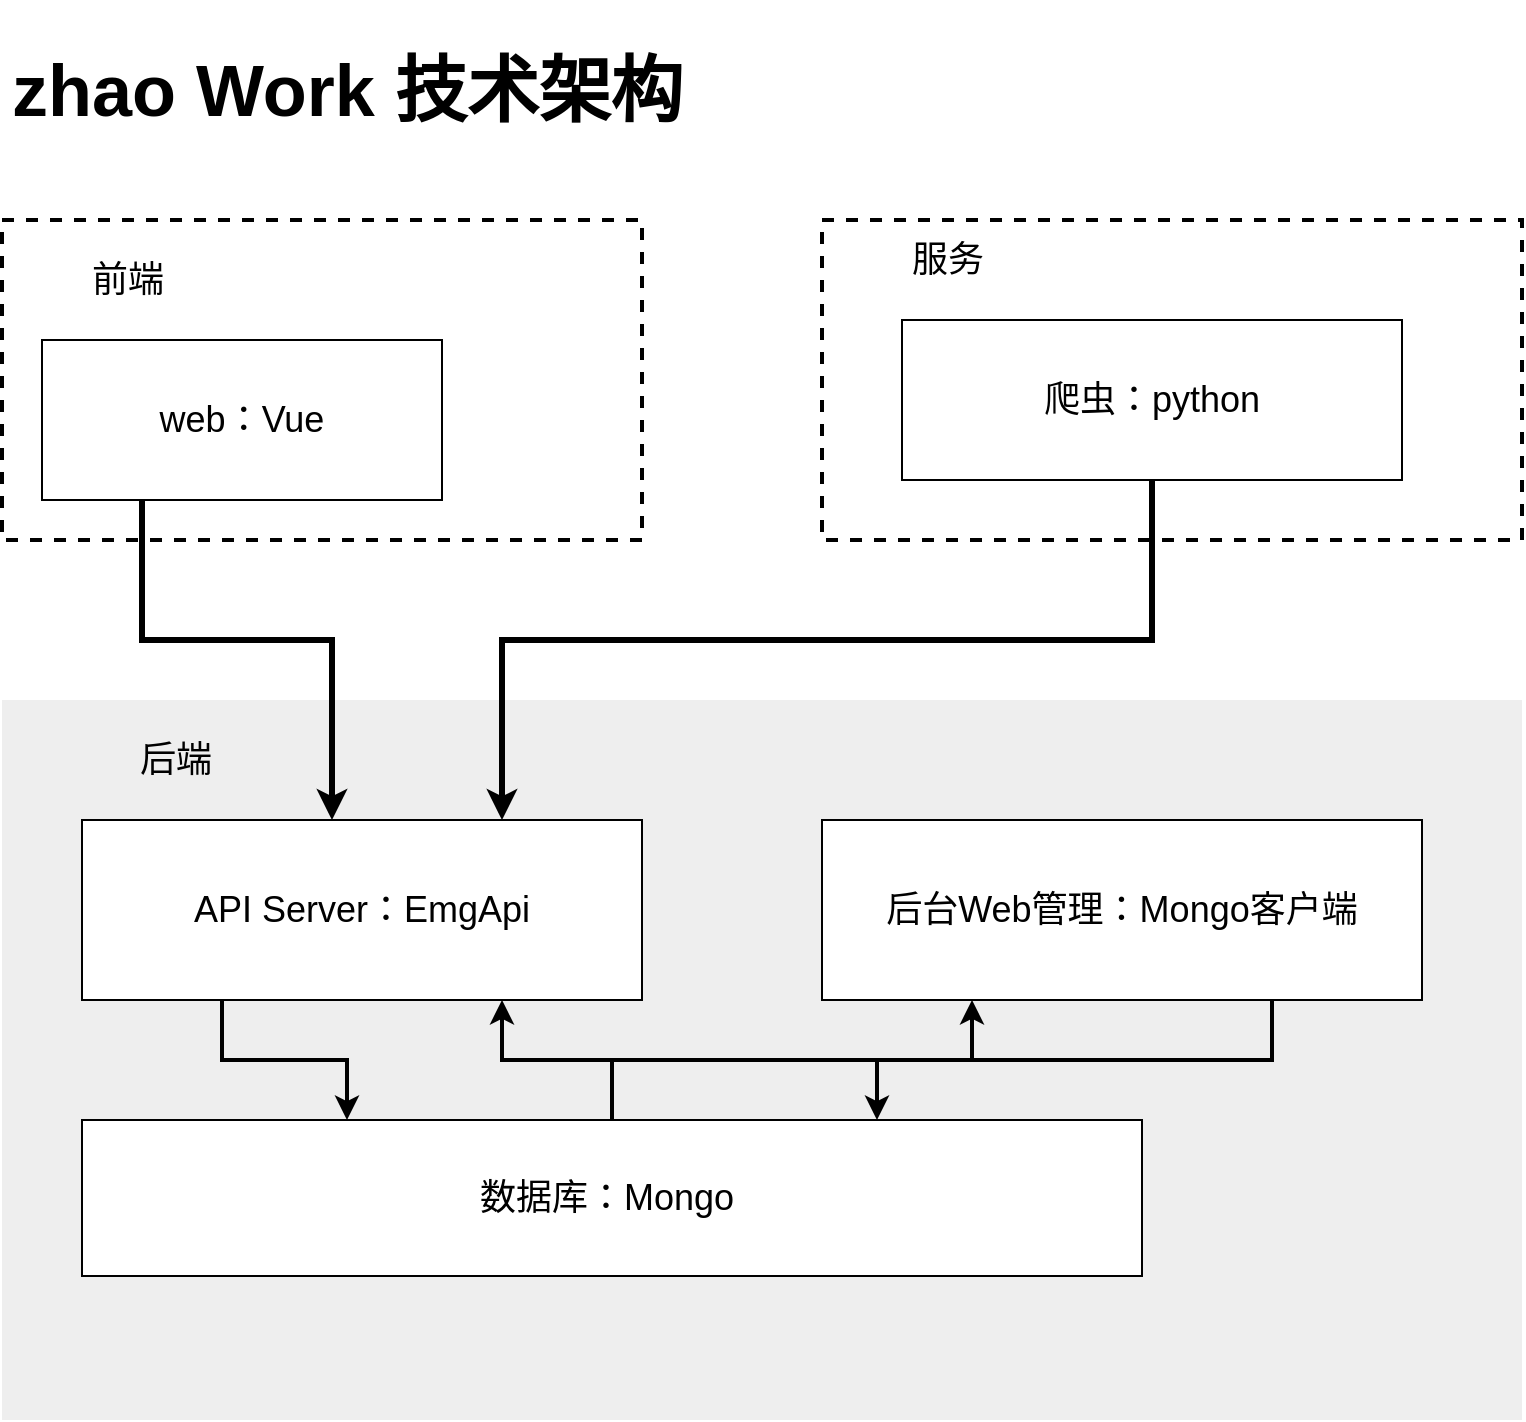 <mxfile version="13.9.9" type="device" pages="2"><diagram id="X8cgJ66jpq80ksRg-nBH" name="第 1 页"><mxGraphModel dx="2066" dy="1220" grid="1" gridSize="10" guides="1" tooltips="1" connect="1" arrows="1" fold="1" page="1" pageScale="1" pageWidth="827" pageHeight="1169" math="0" shadow="0"><root><mxCell id="0"/><mxCell id="1" parent="0"/><mxCell id="aArxwk0Wnh7GSH9hjA1O-50" value="" style="rounded=0;whiteSpace=wrap;html=1;fontSize=18;dashed=1;fillColor=none;strokeWidth=2;" parent="1" vertex="1"><mxGeometry x="40" y="140" width="320" height="160" as="geometry"/></mxCell><mxCell id="aArxwk0Wnh7GSH9hjA1O-47" value="" style="rounded=0;whiteSpace=wrap;html=1;fontSize=18;dashed=1;fillColor=none;strokeWidth=2;" parent="1" vertex="1"><mxGeometry x="450" y="140" width="350" height="160" as="geometry"/></mxCell><mxCell id="aArxwk0Wnh7GSH9hjA1O-35" value="" style="rounded=0;whiteSpace=wrap;html=1;fontSize=18;fillColor=#eeeeee;strokeColor=none;" parent="1" vertex="1"><mxGeometry x="40" y="380" width="760" height="360" as="geometry"/></mxCell><mxCell id="3tA-WpSXmy4l31S2rD-j-2" style="edgeStyle=orthogonalEdgeStyle;rounded=0;orthogonalLoop=1;jettySize=auto;html=1;exitX=0.25;exitY=1;exitDx=0;exitDy=0;entryX=0.25;entryY=0;entryDx=0;entryDy=0;strokeWidth=2;" parent="1" source="aArxwk0Wnh7GSH9hjA1O-2" target="aArxwk0Wnh7GSH9hjA1O-3" edge="1"><mxGeometry relative="1" as="geometry"><mxPoint x="213" y="585" as="targetPoint"/></mxGeometry></mxCell><mxCell id="aArxwk0Wnh7GSH9hjA1O-2" value="API Server：EmgApi" style="rounded=0;whiteSpace=wrap;html=1;fontSize=18;" parent="1" vertex="1"><mxGeometry x="80" y="440" width="280" height="90" as="geometry"/></mxCell><mxCell id="3tA-WpSXmy4l31S2rD-j-4" style="edgeStyle=orthogonalEdgeStyle;rounded=0;orthogonalLoop=1;jettySize=auto;html=1;entryX=0.75;entryY=1;entryDx=0;entryDy=0;strokeWidth=2;" parent="1" source="aArxwk0Wnh7GSH9hjA1O-3" target="aArxwk0Wnh7GSH9hjA1O-2" edge="1"><mxGeometry relative="1" as="geometry"/></mxCell><mxCell id="3tA-WpSXmy4l31S2rD-j-7" style="edgeStyle=orthogonalEdgeStyle;rounded=0;orthogonalLoop=1;jettySize=auto;html=1;entryX=0.25;entryY=1;entryDx=0;entryDy=0;strokeWidth=2;" parent="1" source="aArxwk0Wnh7GSH9hjA1O-3" target="aArxwk0Wnh7GSH9hjA1O-23" edge="1"><mxGeometry relative="1" as="geometry"/></mxCell><mxCell id="aArxwk0Wnh7GSH9hjA1O-3" value="&lt;span style=&quot;font-size: 18px&quot;&gt;数据库：&lt;/span&gt;Mongo&amp;nbsp;" style="rounded=0;whiteSpace=wrap;html=1;fontSize=18;" parent="1" vertex="1"><mxGeometry x="80" y="590" width="530" height="78" as="geometry"/></mxCell><mxCell id="S6dNF02ETwmmvND1SrEv-8" style="edgeStyle=orthogonalEdgeStyle;rounded=0;orthogonalLoop=1;jettySize=auto;html=1;exitX=0.25;exitY=1;exitDx=0;exitDy=0;endArrow=classic;endFill=1;strokeWidth=3;" parent="1" source="aArxwk0Wnh7GSH9hjA1O-8" target="aArxwk0Wnh7GSH9hjA1O-2" edge="1"><mxGeometry relative="1" as="geometry"><Array as="points"><mxPoint x="110" y="350"/><mxPoint x="205" y="350"/></Array></mxGeometry></mxCell><mxCell id="aArxwk0Wnh7GSH9hjA1O-8" value="web：Vue&lt;br&gt;" style="rounded=0;whiteSpace=wrap;html=1;fontSize=18;" parent="1" vertex="1"><mxGeometry x="60" y="200" width="200" height="80" as="geometry"/></mxCell><mxCell id="S6dNF02ETwmmvND1SrEv-7" style="edgeStyle=orthogonalEdgeStyle;rounded=0;orthogonalLoop=1;jettySize=auto;html=1;entryX=0.75;entryY=0;entryDx=0;entryDy=0;endArrow=classic;endFill=1;strokeWidth=3;" parent="1" source="aArxwk0Wnh7GSH9hjA1O-15" target="aArxwk0Wnh7GSH9hjA1O-2" edge="1"><mxGeometry relative="1" as="geometry"><Array as="points"><mxPoint x="615" y="350"/><mxPoint x="290" y="350"/></Array></mxGeometry></mxCell><mxCell id="aArxwk0Wnh7GSH9hjA1O-15" value="爬虫：python" style="rounded=0;whiteSpace=wrap;html=1;fontSize=18;" parent="1" vertex="1"><mxGeometry x="490" y="190" width="250" height="80" as="geometry"/></mxCell><mxCell id="3tA-WpSXmy4l31S2rD-j-5" style="edgeStyle=orthogonalEdgeStyle;rounded=0;orthogonalLoop=1;jettySize=auto;html=1;entryX=0.75;entryY=0;entryDx=0;entryDy=0;strokeWidth=2;exitX=0.75;exitY=1;exitDx=0;exitDy=0;" parent="1" source="aArxwk0Wnh7GSH9hjA1O-23" target="aArxwk0Wnh7GSH9hjA1O-3" edge="1"><mxGeometry relative="1" as="geometry"/></mxCell><mxCell id="aArxwk0Wnh7GSH9hjA1O-23" value="后台Web管理：Mongo客户端" style="rounded=0;whiteSpace=wrap;html=1;fontSize=18;" parent="1" vertex="1"><mxGeometry x="450" y="440" width="300" height="90" as="geometry"/></mxCell><mxCell id="aArxwk0Wnh7GSH9hjA1O-46" value="后端" style="text;html=1;strokeColor=none;fillColor=none;align=center;verticalAlign=middle;whiteSpace=wrap;rounded=0;fontSize=18;" parent="1" vertex="1"><mxGeometry x="64" y="400" width="126" height="20" as="geometry"/></mxCell><mxCell id="aArxwk0Wnh7GSH9hjA1O-48" value="服务" style="text;html=1;strokeColor=none;fillColor=none;align=center;verticalAlign=middle;whiteSpace=wrap;rounded=0;fontSize=18;" parent="1" vertex="1"><mxGeometry x="450" y="150" width="126" height="20" as="geometry"/></mxCell><mxCell id="aArxwk0Wnh7GSH9hjA1O-49" value="前端" style="text;html=1;strokeColor=none;fillColor=none;align=center;verticalAlign=middle;whiteSpace=wrap;rounded=0;fontSize=18;" parent="1" vertex="1"><mxGeometry x="40" y="160" width="126" height="20" as="geometry"/></mxCell><mxCell id="aArxwk0Wnh7GSH9hjA1O-51" value="&lt;h1&gt;zhao Work 技术架构&lt;/h1&gt;" style="text;html=1;strokeColor=none;fillColor=none;spacing=5;spacingTop=-20;whiteSpace=wrap;overflow=hidden;rounded=0;dashed=1;fontSize=18;" parent="1" vertex="1"><mxGeometry x="40" y="40" width="540" height="70" as="geometry"/></mxCell></root></mxGraphModel></diagram><diagram id="y7w9387v_zt7rYnUDoe4" name="爬虫"><mxGraphModel dx="2066" dy="1220" grid="1" gridSize="10" guides="1" tooltips="1" connect="1" arrows="1" fold="1" page="1" pageScale="1" pageWidth="827" pageHeight="1169" math="0" shadow="0"><root><mxCell id="hwkAR3Sx68XK1W8Y5agr-0"/><mxCell id="hwkAR3Sx68XK1W8Y5agr-1" parent="hwkAR3Sx68XK1W8Y5agr-0"/><mxCell id="GFyawyctItfFfE_kZGXu-1" value="数据解析" style="rounded=0;whiteSpace=wrap;html=1;fontSize=18;" vertex="1" parent="hwkAR3Sx68XK1W8Y5agr-1"><mxGeometry x="440" y="545" width="240" height="80" as="geometry"/></mxCell><mxCell id="GFyawyctItfFfE_kZGXu-4" value="&lt;span style=&quot;font-size: 18px&quot;&gt;数据存储&lt;/span&gt;" style="rounded=0;whiteSpace=wrap;html=1;fontSize=18;" vertex="1" parent="hwkAR3Sx68XK1W8Y5agr-1"><mxGeometry x="440" y="720" width="240" height="120" as="geometry"/></mxCell><mxCell id="GFyawyctItfFfE_kZGXu-6" value="根据职位&lt;br&gt;生成抓取任务" style="rounded=0;whiteSpace=wrap;html=1;fontSize=18;" vertex="1" parent="hwkAR3Sx68XK1W8Y5agr-1"><mxGeometry x="440" y="130" width="240" height="80" as="geometry"/></mxCell><mxCell id="GFyawyctItfFfE_kZGXu-8" value="爬虫1: 职位列表页" style="rounded=0;whiteSpace=wrap;html=1;fontSize=18;" vertex="1" parent="hwkAR3Sx68XK1W8Y5agr-1"><mxGeometry x="440" y="320" width="240" height="80" as="geometry"/></mxCell><mxCell id="GFyawyctItfFfE_kZGXu-12" value="采集主流程" style="text;html=1;strokeColor=none;fillColor=none;align=center;verticalAlign=middle;whiteSpace=wrap;rounded=0;fontSize=18;" vertex="1" parent="hwkAR3Sx68XK1W8Y5agr-1"><mxGeometry x="80" y="80" width="126" height="20" as="geometry"/></mxCell><mxCell id="GFyawyctItfFfE_kZGXu-14" style="edgeStyle=orthogonalEdgeStyle;rounded=0;orthogonalLoop=1;jettySize=auto;html=1;entryX=0;entryY=0.5;entryDx=0;entryDy=0;exitX=1;exitY=0.25;exitDx=0;exitDy=0;" edge="1" parent="hwkAR3Sx68XK1W8Y5agr-1" source="GFyawyctItfFfE_kZGXu-13" target="GFyawyctItfFfE_kZGXu-6"><mxGeometry relative="1" as="geometry"/></mxCell><mxCell id="GFyawyctItfFfE_kZGXu-15" value="抓取任务" style="edgeLabel;html=1;align=center;verticalAlign=middle;resizable=0;points=[];" vertex="1" connectable="0" parent="GFyawyctItfFfE_kZGXu-14"><mxGeometry x="0.013" y="1" relative="1" as="geometry"><mxPoint as="offset"/></mxGeometry></mxCell><mxCell id="GFyawyctItfFfE_kZGXu-23" style="edgeStyle=orthogonalEdgeStyle;rounded=0;orthogonalLoop=1;jettySize=auto;html=1;entryX=0.5;entryY=0;entryDx=0;entryDy=0;" edge="1" parent="hwkAR3Sx68XK1W8Y5agr-1" source="GFyawyctItfFfE_kZGXu-13" target="GFyawyctItfFfE_kZGXu-22"><mxGeometry relative="1" as="geometry"/></mxCell><mxCell id="GFyawyctItfFfE_kZGXu-13" value="调度准备" style="rounded=0;whiteSpace=wrap;html=1;fontSize=18;" vertex="1" parent="hwkAR3Sx68XK1W8Y5agr-1"><mxGeometry x="80" y="120" width="200" height="200" as="geometry"/></mxCell><mxCell id="GFyawyctItfFfE_kZGXu-24" style="edgeStyle=orthogonalEdgeStyle;rounded=0;orthogonalLoop=1;jettySize=auto;html=1;exitX=1;exitY=0.25;exitDx=0;exitDy=0;entryX=0;entryY=0.5;entryDx=0;entryDy=0;" edge="1" parent="hwkAR3Sx68XK1W8Y5agr-1" source="GFyawyctItfFfE_kZGXu-22" target="GFyawyctItfFfE_kZGXu-8"><mxGeometry relative="1" as="geometry"/></mxCell><mxCell id="GFyawyctItfFfE_kZGXu-25" style="edgeStyle=orthogonalEdgeStyle;rounded=0;orthogonalLoop=1;jettySize=auto;html=1;exitX=1;exitY=0.5;exitDx=0;exitDy=0;" edge="1" parent="hwkAR3Sx68XK1W8Y5agr-1" source="GFyawyctItfFfE_kZGXu-22"><mxGeometry relative="1" as="geometry"><mxPoint x="438" y="558" as="targetPoint"/></mxGeometry></mxCell><mxCell id="GFyawyctItfFfE_kZGXu-27" style="edgeStyle=orthogonalEdgeStyle;rounded=0;orthogonalLoop=1;jettySize=auto;html=1;" edge="1" parent="hwkAR3Sx68XK1W8Y5agr-1" source="GFyawyctItfFfE_kZGXu-22" target="GFyawyctItfFfE_kZGXu-4"><mxGeometry relative="1" as="geometry"><Array as="points"><mxPoint x="180" y="680"/><mxPoint x="560" y="680"/></Array></mxGeometry></mxCell><mxCell id="GFyawyctItfFfE_kZGXu-22" value="调度执行" style="rounded=0;whiteSpace=wrap;html=1;fontSize=18;" vertex="1" parent="hwkAR3Sx68XK1W8Y5agr-1"><mxGeometry x="80" y="398" width="200" height="200" as="geometry"/></mxCell><mxCell id="GFyawyctItfFfE_kZGXu-28" value="1. 根据职位 list，生成 URLList" style="rounded=0;whiteSpace=wrap;html=1;fontSize=18;" vertex="1" parent="hwkAR3Sx68XK1W8Y5agr-1"><mxGeometry x="760" y="280" width="240" height="80" as="geometry"/></mxCell><mxCell id="GFyawyctItfFfE_kZGXu-29" value="2. 抓取1个 URL" style="rounded=0;whiteSpace=wrap;html=1;fontSize=18;" vertex="1" parent="hwkAR3Sx68XK1W8Y5agr-1"><mxGeometry x="1070" y="200" width="240" height="80" as="geometry"/></mxCell><mxCell id="GFyawyctItfFfE_kZGXu-30" value="2. 解析 html，找出所有职位" style="rounded=0;whiteSpace=wrap;html=1;fontSize=18;" vertex="1" parent="hwkAR3Sx68XK1W8Y5agr-1"><mxGeometry x="1070" y="310" width="240" height="80" as="geometry"/></mxCell><mxCell id="GFyawyctItfFfE_kZGXu-31" value="1. 职位信息&lt;br&gt;2. 职位详情页" style="rounded=0;whiteSpace=wrap;html=1;fontSize=18;" vertex="1" parent="hwkAR3Sx68XK1W8Y5agr-1"><mxGeometry x="760" y="550" width="240" height="80" as="geometry"/></mxCell><mxCell id="GFyawyctItfFfE_kZGXu-32" value="爬虫1: 职位详情页" style="rounded=0;whiteSpace=wrap;html=1;fontSize=18;" vertex="1" parent="hwkAR3Sx68XK1W8Y5agr-1"><mxGeometry x="440" y="420" width="240" height="80" as="geometry"/></mxCell><mxCell id="GFyawyctItfFfE_kZGXu-33" value="调度器" style="text;html=1;strokeColor=none;fillColor=none;align=center;verticalAlign=middle;whiteSpace=wrap;rounded=0;fontSize=18;" vertex="1" parent="hwkAR3Sx68XK1W8Y5agr-1"><mxGeometry x="440" y="80" width="126" height="20" as="geometry"/></mxCell><mxCell id="GFyawyctItfFfE_kZGXu-34" value="爬虫" style="text;html=1;strokeColor=none;fillColor=none;align=center;verticalAlign=middle;whiteSpace=wrap;rounded=0;fontSize=18;" vertex="1" parent="hwkAR3Sx68XK1W8Y5agr-1"><mxGeometry x="760" y="80" width="126" height="20" as="geometry"/></mxCell></root></mxGraphModel></diagram></mxfile>